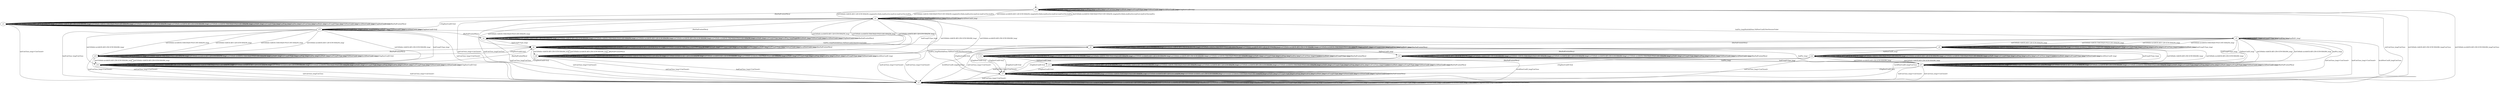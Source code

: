 digraph "../results/kwikModels/kwik-B-B-l-0/learnedModel" {
s0 [label=s0];
s1 [label=s1];
s2 [label=s2];
s3 [label=s3];
s4 [label=s4];
s5 [label=s5];
s6 [label=s6];
s7 [label=s7];
s8 [label=s8];
s9 [label=s9];
s10 [label=s10];
s11 [label=s11];
s12 [label=s12];
s13 [label=s13];
s14 [label=s14];
s15 [label=s15];
s16 [label=s16];
s17 [label=s17];
s18 [label=s18];
s0 -> s0  [label="initPing_long/PingACK "];
s0 -> s3  [label="initConClose_long/ConClose "];
s0 -> s2  [label="initCltHello-vldACK:AES-128-GCM-SHA256_long/initSvrHello,hndEncExt,hndCert,hndCertVer,hndFin "];
s0 -> s3  [label="initCltHello-vldACK:AES-256-GCM-SHA384_long/ConClose "];
s0 -> s2  [label="initCltHello-vldACK:CHACHA20-POLY1305-SHA256_long/initSvrHello,hndEncExt,hndCert,hndCertVer,hndFin "];
s0 -> s2  [label="initCltHello-invldACK:AES-128-GCM-SHA256_long/initSvrHello,hndEncExt,hndCert,hndCertVer,hndFin "];
s0 -> s3  [label="initCltHello-invldACK:AES-256-GCM-SHA384_long/ConClose "];
s0 -> s2  [label="initCltHello-invldACK:CHACHA20-POLY1305-SHA256_long/initSvrHello,hndEncExt,hndCert,hndCertVer,hndFin "];
s0 -> s0  [label="initNoFr_long/ "];
s0 -> s0  [label="initUnxpFrType_long/ "];
s0 -> s0  [label="hndPing_long/ "];
s0 -> s0  [label="hndFin_long/ "];
s0 -> s0  [label="hndConClose_long/ "];
s0 -> s0  [label="hndNoFr_long/ "];
s0 -> s0  [label="hndUnxpFrType_long/ "];
s0 -> s0  [label="VldNewConID_long/ "];
s0 -> s0  [label="InvldNewConID_long/ "];
s0 -> s0  [label="[ChgDestConID-Ori]/ "];
s0 -> s1  [label="[RmPadFrmInitPkts]/ "];
s1 -> s1  [label="initPing_long/ "];
s1 -> s3  [label="initConClose_long/<ConClosed> "];
s1 -> s1  [label="initCltHello-vldACK:AES-128-GCM-SHA256_long/ "];
s1 -> s1  [label="initCltHello-vldACK:AES-256-GCM-SHA384_long/ "];
s1 -> s1  [label="initCltHello-vldACK:CHACHA20-POLY1305-SHA256_long/ "];
s1 -> s1  [label="initCltHello-invldACK:AES-128-GCM-SHA256_long/ "];
s1 -> s1  [label="initCltHello-invldACK:AES-256-GCM-SHA384_long/ "];
s1 -> s1  [label="initCltHello-invldACK:CHACHA20-POLY1305-SHA256_long/ "];
s1 -> s1  [label="initNoFr_long/ "];
s1 -> s1  [label="initUnxpFrType_long/ "];
s1 -> s1  [label="hndPing_long/ "];
s1 -> s1  [label="hndFin_long/ "];
s1 -> s1  [label="hndConClose_long/ "];
s1 -> s1  [label="hndNoFr_long/ "];
s1 -> s1  [label="hndUnxpFrType_long/ "];
s1 -> s1  [label="VldNewConID_long/ "];
s1 -> s1  [label="InvldNewConID_long/ "];
s1 -> s1  [label="[ChgDestConID-Ori]/ "];
s1 -> s1  [label="[RmPadFrmInitPkts]/ "];
s2 -> s2  [label="initPing_long/ "];
s2 -> s3  [label="initConClose_long/<ConClosed> "];
s2 -> s6  [label="initCltHello-vldACK:AES-128-GCM-SHA256_long/ "];
s2 -> s18  [label="initCltHello-vldACK:AES-256-GCM-SHA384_long/ "];
s2 -> s6  [label="initCltHello-vldACK:CHACHA20-POLY1305-SHA256_long/ "];
s2 -> s6  [label="initCltHello-invldACK:AES-128-GCM-SHA256_long/ "];
s2 -> s18  [label="initCltHello-invldACK:AES-256-GCM-SHA384_long/ "];
s2 -> s6  [label="initCltHello-invldACK:CHACHA20-POLY1305-SHA256_long/ "];
s2 -> s2  [label="initNoFr_long/ "];
s2 -> s2  [label="initUnxpFrType_long/ "];
s2 -> s2  [label="hndPing_long/PingACK "];
s2 -> s5  [label="hndFin_long/HndshkDone,VldNewConID,NewSessionTicket "];
s2 -> s3  [label="hndConClose_long/ConClose "];
s2 -> s2  [label="hndNoFr_long/ "];
s2 -> s18  [label="hndUnxpFrType_long/ "];
s2 -> s2  [label="VldNewConID_long/ "];
s2 -> s2  [label="InvldNewConID_long/ "];
s2 -> s15  [label="[ChgDestConID-Ori]/ "];
s2 -> s4  [label="[RmPadFrmInitPkts]/ "];
s3 -> s3  [label="initPing_long/<ConClosed> "];
s3 -> s3  [label="initConClose_long/<ConClosed> "];
s3 -> s3  [label="initCltHello-vldACK:AES-128-GCM-SHA256_long/<ConClosed> "];
s3 -> s3  [label="initCltHello-vldACK:AES-256-GCM-SHA384_long/<ConClosed> "];
s3 -> s3  [label="initCltHello-vldACK:CHACHA20-POLY1305-SHA256_long/<ConClosed> "];
s3 -> s3  [label="initCltHello-invldACK:AES-128-GCM-SHA256_long/<ConClosed> "];
s3 -> s3  [label="initCltHello-invldACK:AES-256-GCM-SHA384_long/<ConClosed> "];
s3 -> s3  [label="initCltHello-invldACK:CHACHA20-POLY1305-SHA256_long/<ConClosed> "];
s3 -> s3  [label="initNoFr_long/<ConClosed> "];
s3 -> s3  [label="initUnxpFrType_long/<ConClosed> "];
s3 -> s3  [label="hndPing_long/<ConClosed> "];
s3 -> s3  [label="hndFin_long/<ConClosed> "];
s3 -> s3  [label="hndConClose_long/<ConClosed> "];
s3 -> s3  [label="hndNoFr_long/<ConClosed> "];
s3 -> s3  [label="hndUnxpFrType_long/<ConClosed> "];
s3 -> s3  [label="VldNewConID_long/<ConClosed> "];
s3 -> s3  [label="InvldNewConID_long/<ConClosed> "];
s3 -> s3  [label="[ChgDestConID-Ori]/<ConClosed> "];
s3 -> s3  [label="[RmPadFrmInitPkts]/<ConClosed> "];
s4 -> s4  [label="initPing_long/ "];
s4 -> s4  [label="initConClose_long/<ConAct> "];
s4 -> s4  [label="initCltHello-vldACK:AES-128-GCM-SHA256_long/ "];
s4 -> s4  [label="initCltHello-vldACK:AES-256-GCM-SHA384_long/ "];
s4 -> s4  [label="initCltHello-vldACK:CHACHA20-POLY1305-SHA256_long/ "];
s4 -> s4  [label="initCltHello-invldACK:AES-128-GCM-SHA256_long/ "];
s4 -> s4  [label="initCltHello-invldACK:AES-256-GCM-SHA384_long/ "];
s4 -> s4  [label="initCltHello-invldACK:CHACHA20-POLY1305-SHA256_long/ "];
s4 -> s4  [label="initNoFr_long/ "];
s4 -> s4  [label="initUnxpFrType_long/ "];
s4 -> s4  [label="hndPing_long/PingACK "];
s4 -> s9  [label="hndFin_long/HndshkDone,VldNewConID,NewSessionTicket "];
s4 -> s3  [label="hndConClose_long/ConClose "];
s4 -> s4  [label="hndNoFr_long/ "];
s4 -> s6  [label="hndUnxpFrType_long/ "];
s4 -> s4  [label="VldNewConID_long/ "];
s4 -> s4  [label="InvldNewConID_long/ "];
s4 -> s4  [label="[ChgDestConID-Ori]/ "];
s4 -> s4  [label="[RmPadFrmInitPkts]/ "];
s5 -> s5  [label="initPing_long/ "];
s5 -> s3  [label="initConClose_long/<ConClosed> "];
s5 -> s8  [label="initCltHello-vldACK:AES-128-GCM-SHA256_long/ "];
s5 -> s17  [label="initCltHello-vldACK:AES-256-GCM-SHA384_long/ "];
s5 -> s8  [label="initCltHello-vldACK:CHACHA20-POLY1305-SHA256_long/ "];
s5 -> s8  [label="initCltHello-invldACK:AES-128-GCM-SHA256_long/ "];
s5 -> s17  [label="initCltHello-invldACK:AES-256-GCM-SHA384_long/ "];
s5 -> s8  [label="initCltHello-invldACK:CHACHA20-POLY1305-SHA256_long/ "];
s5 -> s5  [label="initNoFr_long/ "];
s5 -> s5  [label="initUnxpFrType_long/ "];
s5 -> s5  [label="hndPing_long/ "];
s5 -> s17  [label="hndFin_long/ "];
s5 -> s3  [label="hndConClose_long/<ConClosed> "];
s5 -> s5  [label="hndNoFr_long/ "];
s5 -> s17  [label="hndUnxpFrType_long/ "];
s5 -> s17  [label="VldNewConID_long/ "];
s5 -> s3  [label="InvldNewConID_long/ConClose "];
s5 -> s7  [label="[ChgDestConID-Ori]/ "];
s5 -> s9  [label="[RmPadFrmInitPkts]/ "];
s6 -> s6  [label="initPing_long/ "];
s6 -> s3  [label="initConClose_long/<ConClosed> "];
s6 -> s6  [label="initCltHello-vldACK:AES-128-GCM-SHA256_long/ "];
s6 -> s18  [label="initCltHello-vldACK:AES-256-GCM-SHA384_long/ "];
s6 -> s6  [label="initCltHello-vldACK:CHACHA20-POLY1305-SHA256_long/ "];
s6 -> s6  [label="initCltHello-invldACK:AES-128-GCM-SHA256_long/ "];
s6 -> s18  [label="initCltHello-invldACK:AES-256-GCM-SHA384_long/ "];
s6 -> s6  [label="initCltHello-invldACK:CHACHA20-POLY1305-SHA256_long/ "];
s6 -> s6  [label="initNoFr_long/ "];
s6 -> s6  [label="initUnxpFrType_long/ "];
s6 -> s6  [label="hndPing_long/ "];
s6 -> s6  [label="hndFin_long/ "];
s6 -> s3  [label="hndConClose_long/<ConClosed> "];
s6 -> s6  [label="hndNoFr_long/ "];
s6 -> s6  [label="hndUnxpFrType_long/ "];
s6 -> s6  [label="VldNewConID_long/ "];
s6 -> s6  [label="InvldNewConID_long/ "];
s6 -> s14  [label="[ChgDestConID-Ori]/ "];
s6 -> s6  [label="[RmPadFrmInitPkts]/ "];
s7 -> s7  [label="initPing_long/ "];
s7 -> s7  [label="initConClose_long/ "];
s7 -> s7  [label="initCltHello-vldACK:AES-128-GCM-SHA256_long/ "];
s7 -> s7  [label="initCltHello-vldACK:AES-256-GCM-SHA384_long/ "];
s7 -> s7  [label="initCltHello-vldACK:CHACHA20-POLY1305-SHA256_long/ "];
s7 -> s7  [label="initCltHello-invldACK:AES-128-GCM-SHA256_long/ "];
s7 -> s7  [label="initCltHello-invldACK:AES-256-GCM-SHA384_long/ "];
s7 -> s7  [label="initCltHello-invldACK:CHACHA20-POLY1305-SHA256_long/ "];
s7 -> s7  [label="initNoFr_long/ "];
s7 -> s7  [label="initUnxpFrType_long/ "];
s7 -> s7  [label="hndPing_long/ "];
s7 -> s7  [label="hndFin_long/ "];
s7 -> s3  [label="hndConClose_long/<ConClosed> "];
s7 -> s7  [label="hndNoFr_long/ "];
s7 -> s7  [label="hndUnxpFrType_long/ "];
s7 -> s7  [label="VldNewConID_long/ "];
s7 -> s7  [label="InvldNewConID_long/ "];
s7 -> s7  [label="[ChgDestConID-Ori]/ "];
s7 -> s7  [label="[RmPadFrmInitPkts]/ "];
s8 -> s8  [label="initPing_long/ "];
s8 -> s3  [label="initConClose_long/<ConClosed> "];
s8 -> s8  [label="initCltHello-vldACK:AES-128-GCM-SHA256_long/ "];
s8 -> s17  [label="initCltHello-vldACK:AES-256-GCM-SHA384_long/ "];
s8 -> s8  [label="initCltHello-vldACK:CHACHA20-POLY1305-SHA256_long/ "];
s8 -> s8  [label="initCltHello-invldACK:AES-128-GCM-SHA256_long/ "];
s8 -> s17  [label="initCltHello-invldACK:AES-256-GCM-SHA384_long/ "];
s8 -> s8  [label="initCltHello-invldACK:CHACHA20-POLY1305-SHA256_long/ "];
s8 -> s8  [label="initNoFr_long/ "];
s8 -> s8  [label="initUnxpFrType_long/ "];
s8 -> s8  [label="hndPing_long/ "];
s8 -> s8  [label="hndFin_long/ "];
s8 -> s8  [label="hndConClose_long/<ConAct> "];
s8 -> s8  [label="hndNoFr_long/ "];
s8 -> s8  [label="hndUnxpFrType_long/ "];
s8 -> s12  [label="VldNewConID_long/ "];
s8 -> s3  [label="InvldNewConID_long/ConClose "];
s8 -> s7  [label="[ChgDestConID-Ori]/ "];
s8 -> s11  [label="[RmPadFrmInitPkts]/ "];
s9 -> s9  [label="initPing_long/ "];
s9 -> s9  [label="initConClose_long/<ConAct> "];
s9 -> s9  [label="initCltHello-vldACK:AES-128-GCM-SHA256_long/ "];
s9 -> s9  [label="initCltHello-vldACK:AES-256-GCM-SHA384_long/ "];
s9 -> s9  [label="initCltHello-vldACK:CHACHA20-POLY1305-SHA256_long/ "];
s9 -> s9  [label="initCltHello-invldACK:AES-128-GCM-SHA256_long/ "];
s9 -> s9  [label="initCltHello-invldACK:AES-256-GCM-SHA384_long/ "];
s9 -> s9  [label="initCltHello-invldACK:CHACHA20-POLY1305-SHA256_long/ "];
s9 -> s9  [label="initNoFr_long/ "];
s9 -> s9  [label="initUnxpFrType_long/ "];
s9 -> s9  [label="hndPing_long/ "];
s9 -> s17  [label="hndFin_long/ "];
s9 -> s3  [label="hndConClose_long/<ConClosed> "];
s9 -> s9  [label="hndNoFr_long/ "];
s9 -> s17  [label="hndUnxpFrType_long/ "];
s9 -> s10  [label="VldNewConID_long/ "];
s9 -> s3  [label="InvldNewConID_long/ConClose "];
s9 -> s7  [label="[ChgDestConID-Ori]/ "];
s9 -> s9  [label="[RmPadFrmInitPkts]/ "];
s10 -> s10  [label="initPing_long/ "];
s10 -> s10  [label="initConClose_long/<ConAct> "];
s10 -> s10  [label="initCltHello-vldACK:AES-128-GCM-SHA256_long/ "];
s10 -> s10  [label="initCltHello-vldACK:AES-256-GCM-SHA384_long/ "];
s10 -> s10  [label="initCltHello-vldACK:CHACHA20-POLY1305-SHA256_long/ "];
s10 -> s10  [label="initCltHello-invldACK:AES-128-GCM-SHA256_long/ "];
s10 -> s10  [label="initCltHello-invldACK:AES-256-GCM-SHA384_long/ "];
s10 -> s10  [label="initCltHello-invldACK:CHACHA20-POLY1305-SHA256_long/ "];
s10 -> s10  [label="initNoFr_long/ "];
s10 -> s10  [label="initUnxpFrType_long/ "];
s10 -> s10  [label="hndPing_long/ "];
s10 -> s17  [label="hndFin_long/ "];
s10 -> s3  [label="hndConClose_long/<ConClosed> "];
s10 -> s10  [label="hndNoFr_long/ "];
s10 -> s17  [label="hndUnxpFrType_long/ "];
s10 -> s10  [label="VldNewConID_long/ "];
s10 -> s10  [label="InvldNewConID_long/ "];
s10 -> s7  [label="[ChgDestConID-Ori]/ "];
s10 -> s10  [label="[RmPadFrmInitPkts]/ "];
s11 -> s11  [label="initPing_long/ "];
s11 -> s11  [label="initConClose_long/<ConAct> "];
s11 -> s11  [label="initCltHello-vldACK:AES-128-GCM-SHA256_long/ "];
s11 -> s11  [label="initCltHello-vldACK:AES-256-GCM-SHA384_long/ "];
s11 -> s11  [label="initCltHello-vldACK:CHACHA20-POLY1305-SHA256_long/ "];
s11 -> s11  [label="initCltHello-invldACK:AES-128-GCM-SHA256_long/ "];
s11 -> s11  [label="initCltHello-invldACK:AES-256-GCM-SHA384_long/ "];
s11 -> s11  [label="initCltHello-invldACK:CHACHA20-POLY1305-SHA256_long/ "];
s11 -> s11  [label="initNoFr_long/ "];
s11 -> s11  [label="initUnxpFrType_long/ "];
s11 -> s11  [label="hndPing_long/ "];
s11 -> s11  [label="hndFin_long/ "];
s11 -> s11  [label="hndConClose_long/<ConAct> "];
s11 -> s11  [label="hndNoFr_long/ "];
s11 -> s11  [label="hndUnxpFrType_long/ "];
s11 -> s13  [label="VldNewConID_long/ "];
s11 -> s3  [label="InvldNewConID_long/ConClose "];
s11 -> s7  [label="[ChgDestConID-Ori]/ "];
s11 -> s11  [label="[RmPadFrmInitPkts]/ "];
s12 -> s12  [label="initPing_long/ "];
s12 -> s3  [label="initConClose_long/<ConClosed> "];
s12 -> s12  [label="initCltHello-vldACK:AES-128-GCM-SHA256_long/ "];
s12 -> s17  [label="initCltHello-vldACK:AES-256-GCM-SHA384_long/ "];
s12 -> s12  [label="initCltHello-vldACK:CHACHA20-POLY1305-SHA256_long/ "];
s12 -> s12  [label="initCltHello-invldACK:AES-128-GCM-SHA256_long/ "];
s12 -> s17  [label="initCltHello-invldACK:AES-256-GCM-SHA384_long/ "];
s12 -> s12  [label="initCltHello-invldACK:CHACHA20-POLY1305-SHA256_long/ "];
s12 -> s12  [label="initNoFr_long/ "];
s12 -> s12  [label="initUnxpFrType_long/ "];
s12 -> s12  [label="hndPing_long/ "];
s12 -> s12  [label="hndFin_long/ "];
s12 -> s12  [label="hndConClose_long/<ConAct> "];
s12 -> s12  [label="hndNoFr_long/ "];
s12 -> s12  [label="hndUnxpFrType_long/ "];
s12 -> s12  [label="VldNewConID_long/ "];
s12 -> s12  [label="InvldNewConID_long/ "];
s12 -> s7  [label="[ChgDestConID-Ori]/ "];
s12 -> s13  [label="[RmPadFrmInitPkts]/ "];
s13 -> s13  [label="initPing_long/ "];
s13 -> s13  [label="initConClose_long/<ConAct> "];
s13 -> s13  [label="initCltHello-vldACK:AES-128-GCM-SHA256_long/ "];
s13 -> s13  [label="initCltHello-vldACK:AES-256-GCM-SHA384_long/ "];
s13 -> s13  [label="initCltHello-vldACK:CHACHA20-POLY1305-SHA256_long/ "];
s13 -> s13  [label="initCltHello-invldACK:AES-128-GCM-SHA256_long/ "];
s13 -> s13  [label="initCltHello-invldACK:AES-256-GCM-SHA384_long/ "];
s13 -> s13  [label="initCltHello-invldACK:CHACHA20-POLY1305-SHA256_long/ "];
s13 -> s13  [label="initNoFr_long/ "];
s13 -> s13  [label="initUnxpFrType_long/ "];
s13 -> s13  [label="hndPing_long/ "];
s13 -> s13  [label="hndFin_long/ "];
s13 -> s13  [label="hndConClose_long/<ConAct> "];
s13 -> s13  [label="hndNoFr_long/ "];
s13 -> s13  [label="hndUnxpFrType_long/ "];
s13 -> s13  [label="VldNewConID_long/ "];
s13 -> s13  [label="InvldNewConID_long/ "];
s13 -> s7  [label="[ChgDestConID-Ori]/ "];
s13 -> s13  [label="[RmPadFrmInitPkts]/ "];
s14 -> s14  [label="initPing_long/ "];
s14 -> s3  [label="initConClose_long/<ConClosed> "];
s14 -> s14  [label="initCltHello-vldACK:AES-128-GCM-SHA256_long/ "];
s14 -> s16  [label="initCltHello-vldACK:AES-256-GCM-SHA384_long/ "];
s14 -> s14  [label="initCltHello-vldACK:CHACHA20-POLY1305-SHA256_long/ "];
s14 -> s14  [label="initCltHello-invldACK:AES-128-GCM-SHA256_long/ "];
s14 -> s16  [label="initCltHello-invldACK:AES-256-GCM-SHA384_long/ "];
s14 -> s14  [label="initCltHello-invldACK:CHACHA20-POLY1305-SHA256_long/ "];
s14 -> s14  [label="initNoFr_long/ "];
s14 -> s14  [label="initUnxpFrType_long/ "];
s14 -> s14  [label="hndPing_long/ "];
s14 -> s14  [label="hndFin_long/ "];
s14 -> s3  [label="hndConClose_long/<ConClosed> "];
s14 -> s14  [label="hndNoFr_long/ "];
s14 -> s14  [label="hndUnxpFrType_long/ "];
s14 -> s14  [label="VldNewConID_long/ "];
s14 -> s14  [label="InvldNewConID_long/ "];
s14 -> s14  [label="[ChgDestConID-Ori]/ "];
s14 -> s6  [label="[RmPadFrmInitPkts]/ "];
s15 -> s15  [label="initPing_long/ "];
s15 -> s3  [label="initConClose_long/<ConClosed> "];
s15 -> s14  [label="initCltHello-vldACK:AES-128-GCM-SHA256_long/ "];
s15 -> s16  [label="initCltHello-vldACK:AES-256-GCM-SHA384_long/ "];
s15 -> s14  [label="initCltHello-vldACK:CHACHA20-POLY1305-SHA256_long/ "];
s15 -> s14  [label="initCltHello-invldACK:AES-128-GCM-SHA256_long/ "];
s15 -> s16  [label="initCltHello-invldACK:AES-256-GCM-SHA384_long/ "];
s15 -> s14  [label="initCltHello-invldACK:CHACHA20-POLY1305-SHA256_long/ "];
s15 -> s15  [label="initNoFr_long/ "];
s15 -> s15  [label="initUnxpFrType_long/ "];
s15 -> s15  [label="hndPing_long/PingACK "];
s15 -> s7  [label="hndFin_long/HndshkDone,VldNewConID,NewSessionTicket "];
s15 -> s3  [label="hndConClose_long/ConClose "];
s15 -> s15  [label="hndNoFr_long/ "];
s15 -> s16  [label="hndUnxpFrType_long/ "];
s15 -> s15  [label="VldNewConID_long/ "];
s15 -> s15  [label="InvldNewConID_long/ "];
s15 -> s15  [label="[ChgDestConID-Ori]/ "];
s15 -> s4  [label="[RmPadFrmInitPkts]/ "];
s16 -> s16  [label="initPing_long/PingACK "];
s16 -> s3  [label="initConClose_long/ConClose "];
s16 -> s16  [label="initCltHello-vldACK:AES-128-GCM-SHA256_long/ "];
s16 -> s16  [label="initCltHello-vldACK:AES-256-GCM-SHA384_long/ "];
s16 -> s16  [label="initCltHello-vldACK:CHACHA20-POLY1305-SHA256_long/ "];
s16 -> s16  [label="initCltHello-invldACK:AES-128-GCM-SHA256_long/ "];
s16 -> s16  [label="initCltHello-invldACK:AES-256-GCM-SHA384_long/ "];
s16 -> s16  [label="initCltHello-invldACK:CHACHA20-POLY1305-SHA256_long/ "];
s16 -> s16  [label="initNoFr_long/ "];
s16 -> s16  [label="initUnxpFrType_long/ "];
s16 -> s16  [label="hndPing_long/ "];
s16 -> s16  [label="hndFin_long/ "];
s16 -> s3  [label="hndConClose_long/<ConClosed> "];
s16 -> s16  [label="hndNoFr_long/ "];
s16 -> s16  [label="hndUnxpFrType_long/ "];
s16 -> s16  [label="VldNewConID_long/ "];
s16 -> s16  [label="InvldNewConID_long/ "];
s16 -> s16  [label="[ChgDestConID-Ori]/ "];
s16 -> s6  [label="[RmPadFrmInitPkts]/ "];
s17 -> s17  [label="initPing_long/ "];
s17 -> s3  [label="initConClose_long/<ConClosed> "];
s17 -> s17  [label="initCltHello-vldACK:AES-128-GCM-SHA256_long/ "];
s17 -> s17  [label="initCltHello-vldACK:AES-256-GCM-SHA384_long/ "];
s17 -> s17  [label="initCltHello-vldACK:CHACHA20-POLY1305-SHA256_long/ "];
s17 -> s17  [label="initCltHello-invldACK:AES-128-GCM-SHA256_long/ "];
s17 -> s17  [label="initCltHello-invldACK:AES-256-GCM-SHA384_long/ "];
s17 -> s17  [label="initCltHello-invldACK:CHACHA20-POLY1305-SHA256_long/ "];
s17 -> s17  [label="initNoFr_long/ "];
s17 -> s17  [label="initUnxpFrType_long/ "];
s17 -> s17  [label="hndPing_long/ "];
s17 -> s17  [label="hndFin_long/ "];
s17 -> s3  [label="hndConClose_long/<ConClosed> "];
s17 -> s17  [label="hndNoFr_long/ "];
s17 -> s17  [label="hndUnxpFrType_long/ "];
s17 -> s17  [label="VldNewConID_long/ "];
s17 -> s17  [label="InvldNewConID_long/ "];
s17 -> s7  [label="[ChgDestConID-Ori]/ "];
s17 -> s17  [label="[RmPadFrmInitPkts]/ "];
s18 -> s18  [label="initPing_long/ "];
s18 -> s3  [label="initConClose_long/<ConClosed> "];
s18 -> s18  [label="initCltHello-vldACK:AES-128-GCM-SHA256_long/ "];
s18 -> s18  [label="initCltHello-vldACK:AES-256-GCM-SHA384_long/ "];
s18 -> s18  [label="initCltHello-vldACK:CHACHA20-POLY1305-SHA256_long/ "];
s18 -> s18  [label="initCltHello-invldACK:AES-128-GCM-SHA256_long/ "];
s18 -> s18  [label="initCltHello-invldACK:AES-256-GCM-SHA384_long/ "];
s18 -> s18  [label="initCltHello-invldACK:CHACHA20-POLY1305-SHA256_long/ "];
s18 -> s18  [label="initNoFr_long/ "];
s18 -> s18  [label="initUnxpFrType_long/ "];
s18 -> s18  [label="hndPing_long/ "];
s18 -> s18  [label="hndFin_long/ "];
s18 -> s3  [label="hndConClose_long/<ConClosed> "];
s18 -> s18  [label="hndNoFr_long/ "];
s18 -> s18  [label="hndUnxpFrType_long/ "];
s18 -> s18  [label="VldNewConID_long/ "];
s18 -> s18  [label="InvldNewConID_long/ "];
s18 -> s16  [label="[ChgDestConID-Ori]/ "];
s18 -> s6  [label="[RmPadFrmInitPkts]/ "];
__start0 [label="", shape=none];
__start0 -> s0  [label=""];
}
